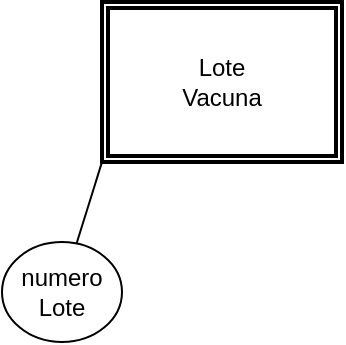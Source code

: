 <mxfile version="24.2.0" type="github">
  <diagram name="Page-1" id="b5b7bab2-c9e2-2cf4-8b2a-24fd1a2a6d21">
    <mxGraphModel dx="1707" dy="426" grid="1" gridSize="10" guides="1" tooltips="1" connect="1" arrows="1" fold="1" page="1" pageScale="1" pageWidth="827" pageHeight="1169" background="none" math="0" shadow="0">
      <root>
        <mxCell id="0" />
        <mxCell id="1" parent="0" />
        <mxCell id="HwC7duI9NQPxEm3EM6SP-1" value="Lote&lt;div&gt;Vacuna&lt;/div&gt;" style="shape=ext;double=1;rounded=0;whiteSpace=wrap;html=1;strokeWidth=2;" vertex="1" parent="1">
          <mxGeometry y="110" width="120" height="80" as="geometry" />
        </mxCell>
        <mxCell id="HwC7duI9NQPxEm3EM6SP-2" value="" style="endArrow=none;html=1;rounded=0;exitX=0;exitY=1;exitDx=0;exitDy=0;" edge="1" parent="1" source="HwC7duI9NQPxEm3EM6SP-1" target="HwC7duI9NQPxEm3EM6SP-3">
          <mxGeometry width="50" height="50" relative="1" as="geometry">
            <mxPoint x="390" y="240" as="sourcePoint" />
            <mxPoint y="230" as="targetPoint" />
          </mxGeometry>
        </mxCell>
        <mxCell id="HwC7duI9NQPxEm3EM6SP-3" value="numero&lt;div&gt;Lote&lt;/div&gt;" style="ellipse;whiteSpace=wrap;html=1;" vertex="1" parent="1">
          <mxGeometry x="-50" y="230" width="60" height="50" as="geometry" />
        </mxCell>
      </root>
    </mxGraphModel>
  </diagram>
</mxfile>
